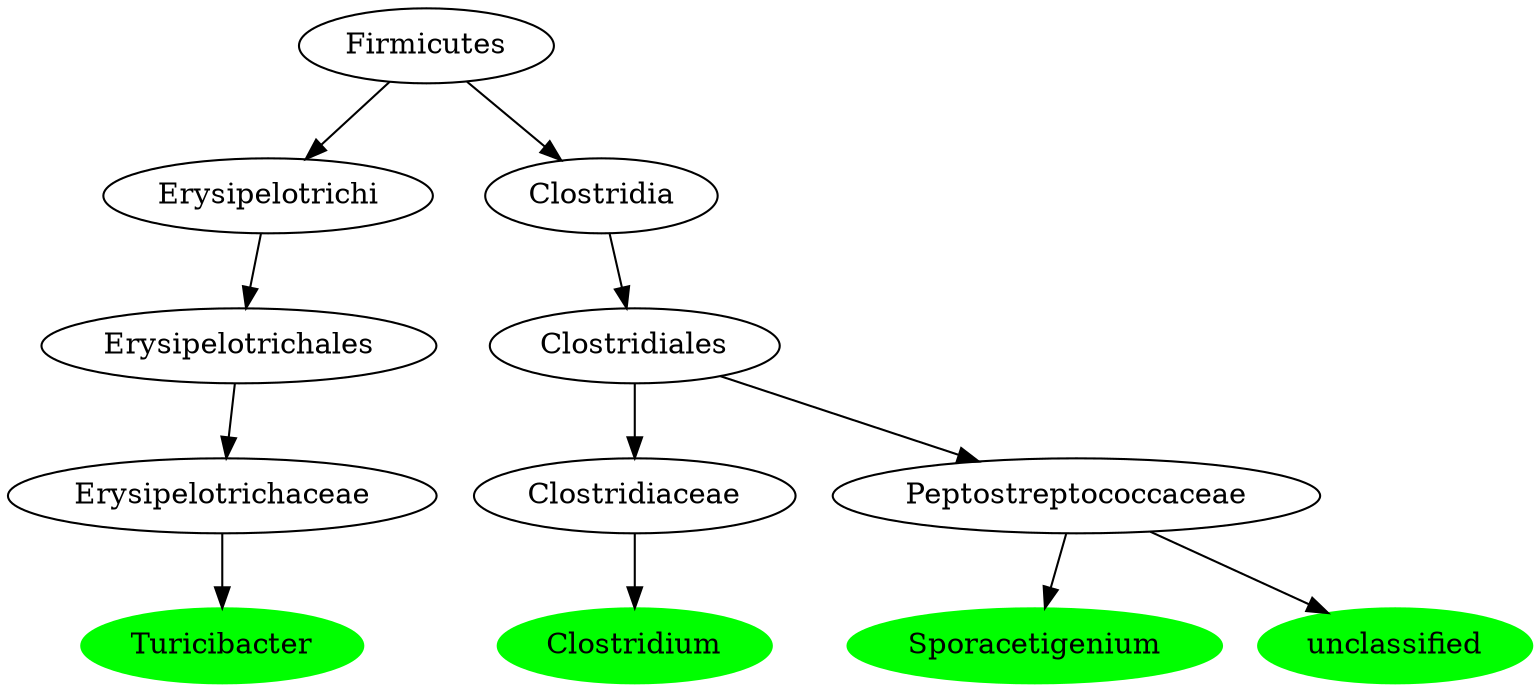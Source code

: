 digraph G { 
	ErysipelotrichaceaeTuricibacter [label="Turicibacter", color="green", style=filled];
	ErysipelotrichalesErysipelotrichaceae [label="Erysipelotrichaceae"];
	ErysipelotrichaceaeTuricibacter [label="Turicibacter"];
	ErysipelotrichalesErysipelotrichaceae -> ErysipelotrichaceaeTuricibacter;
	ErysipelotrichiErysipelotrichales [label="Erysipelotrichales"];
	ErysipelotrichalesErysipelotrichaceae [label="Erysipelotrichaceae"];
	ErysipelotrichiErysipelotrichales -> ErysipelotrichalesErysipelotrichaceae;
	FirmicutesErysipelotrichi [label="Erysipelotrichi"];
	ErysipelotrichiErysipelotrichales [label="Erysipelotrichales"];
	FirmicutesErysipelotrichi -> ErysipelotrichiErysipelotrichales;
	BacteriaFirmicutes [label="Firmicutes"];
	FirmicutesErysipelotrichi [label="Erysipelotrichi"];
	BacteriaFirmicutes -> FirmicutesErysipelotrichi;
	ClostridiaceaeClostridium [label="Clostridium", color="green", style=filled];
	ClostridialesClostridiaceae [label="Clostridiaceae"];
	ClostridiaceaeClostridium [label="Clostridium"];
	ClostridialesClostridiaceae -> ClostridiaceaeClostridium;
	ClostridiaClostridiales [label="Clostridiales"];
	ClostridialesClostridiaceae [label="Clostridiaceae"];
	ClostridiaClostridiales -> ClostridialesClostridiaceae;
	FirmicutesClostridia [label="Clostridia"];
	ClostridiaClostridiales [label="Clostridiales"];
	FirmicutesClostridia -> ClostridiaClostridiales;
	BacteriaFirmicutes [label="Firmicutes"];
	FirmicutesClostridia [label="Clostridia"];
	BacteriaFirmicutes -> FirmicutesClostridia;
	PeptostreptococcaceaeSporacetigenium [label="Sporacetigenium", color="green", style=filled];
	ClostridialesPeptostreptococcaceae [label="Peptostreptococcaceae"];
	PeptostreptococcaceaeSporacetigenium [label="Sporacetigenium"];
	ClostridialesPeptostreptococcaceae -> PeptostreptococcaceaeSporacetigenium;
	ClostridiaClostridiales [label="Clostridiales"];
	ClostridialesPeptostreptococcaceae [label="Peptostreptococcaceae"];
	ClostridiaClostridiales -> ClostridialesPeptostreptococcaceae;
	Peptostreptococcaceaeunclassified [label="unclassified", color="green", style=filled];
	ClostridialesPeptostreptococcaceae [label="Peptostreptococcaceae"];
	Peptostreptococcaceaeunclassified [label="unclassified"];
	ClostridialesPeptostreptococcaceae -> Peptostreptococcaceaeunclassified;

 }